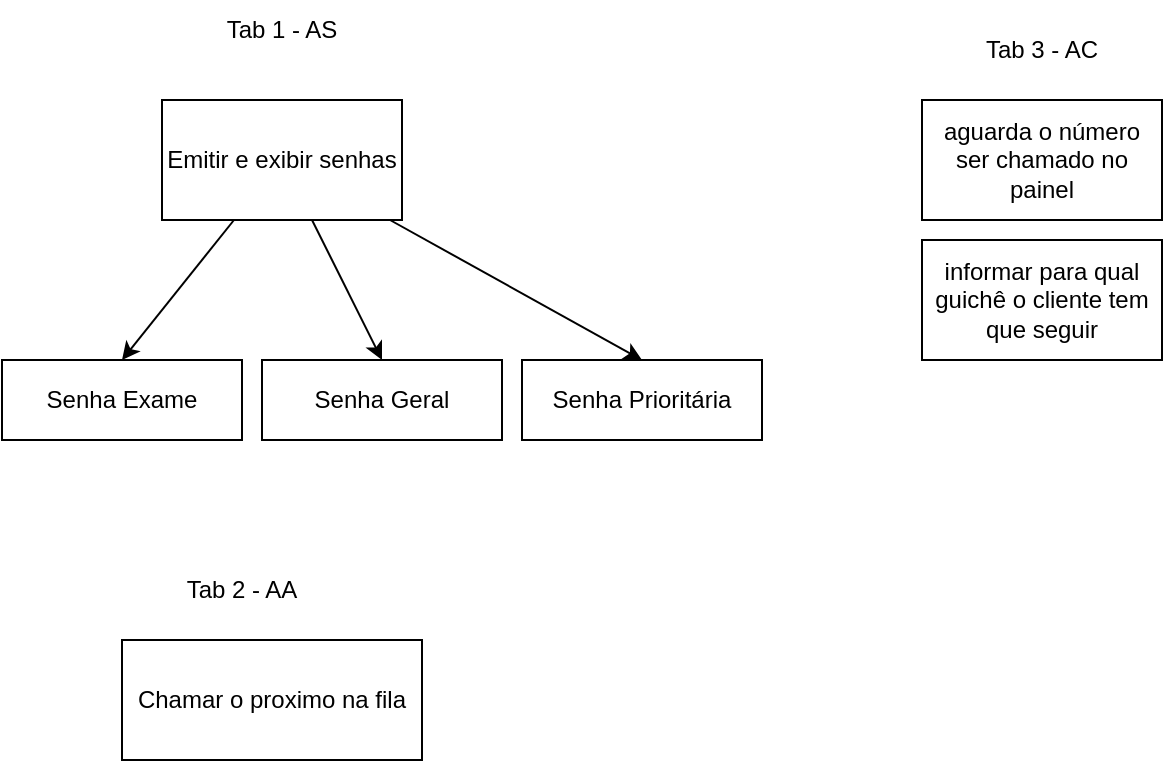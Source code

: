 <mxfile>
    <diagram id="Tc6fMDpNpzx7Ch3DHZbh" name="Page-1">
        <mxGraphModel dx="1002" dy="327" grid="1" gridSize="10" guides="1" tooltips="1" connect="1" arrows="1" fold="1" page="1" pageScale="1" pageWidth="850" pageHeight="1100" math="0" shadow="0">
            <root>
                <mxCell id="0"/>
                <mxCell id="1" parent="0"/>
                <mxCell id="17" style="edgeStyle=none;html=1;entryX=0.5;entryY=0;entryDx=0;entryDy=0;" parent="1" source="2" target="11" edge="1">
                    <mxGeometry relative="1" as="geometry"/>
                </mxCell>
                <mxCell id="19" style="edgeStyle=none;html=1;entryX=0.5;entryY=0;entryDx=0;entryDy=0;" parent="1" source="2" target="13" edge="1">
                    <mxGeometry relative="1" as="geometry"/>
                </mxCell>
                <mxCell id="20" style="edgeStyle=none;html=1;entryX=0.5;entryY=0;entryDx=0;entryDy=0;" parent="1" source="2" target="16" edge="1">
                    <mxGeometry relative="1" as="geometry"/>
                </mxCell>
                <mxCell id="2" value="Emitir e exibir senhas" style="rounded=0;whiteSpace=wrap;html=1;" parent="1" vertex="1">
                    <mxGeometry x="80" y="90" width="120" height="60" as="geometry"/>
                </mxCell>
                <mxCell id="4" value="Tab 1 - AS" style="text;strokeColor=none;align=center;fillColor=none;html=1;verticalAlign=middle;whiteSpace=wrap;rounded=0;" parent="1" vertex="1">
                    <mxGeometry x="110" y="40" width="60" height="30" as="geometry"/>
                </mxCell>
                <mxCell id="5" value="Tab 2 - AA" style="text;strokeColor=none;align=center;fillColor=none;html=1;verticalAlign=middle;whiteSpace=wrap;rounded=0;" parent="1" vertex="1">
                    <mxGeometry x="90" y="320" width="60" height="30" as="geometry"/>
                </mxCell>
                <mxCell id="6" value="Chamar o proximo na fila" style="rounded=0;whiteSpace=wrap;html=1;" parent="1" vertex="1">
                    <mxGeometry x="60" y="360" width="150" height="60" as="geometry"/>
                </mxCell>
                <mxCell id="8" value="Tab 3 - AC" style="text;strokeColor=none;align=center;fillColor=none;html=1;verticalAlign=middle;whiteSpace=wrap;rounded=0;" parent="1" vertex="1">
                    <mxGeometry x="490" y="50" width="60" height="30" as="geometry"/>
                </mxCell>
                <mxCell id="9" value="aguarda o número ser chamado no painel" style="rounded=0;whiteSpace=wrap;html=1;" parent="1" vertex="1">
                    <mxGeometry x="460" y="90" width="120" height="60" as="geometry"/>
                </mxCell>
                <mxCell id="10" value="informar para qual guichê o cliente tem que seguir" style="rounded=0;whiteSpace=wrap;html=1;" parent="1" vertex="1">
                    <mxGeometry x="460" y="160" width="120" height="60" as="geometry"/>
                </mxCell>
                <mxCell id="11" value="Senha Prioritária" style="rounded=0;whiteSpace=wrap;html=1;" parent="1" vertex="1">
                    <mxGeometry x="260" y="220" width="120" height="40" as="geometry"/>
                </mxCell>
                <mxCell id="13" value="Senha Geral" style="rounded=0;whiteSpace=wrap;html=1;" parent="1" vertex="1">
                    <mxGeometry x="130" y="220" width="120" height="40" as="geometry"/>
                </mxCell>
                <mxCell id="16" value="Senha Exame" style="rounded=0;whiteSpace=wrap;html=1;" parent="1" vertex="1">
                    <mxGeometry y="220" width="120" height="40" as="geometry"/>
                </mxCell>
            </root>
        </mxGraphModel>
    </diagram>
</mxfile>
